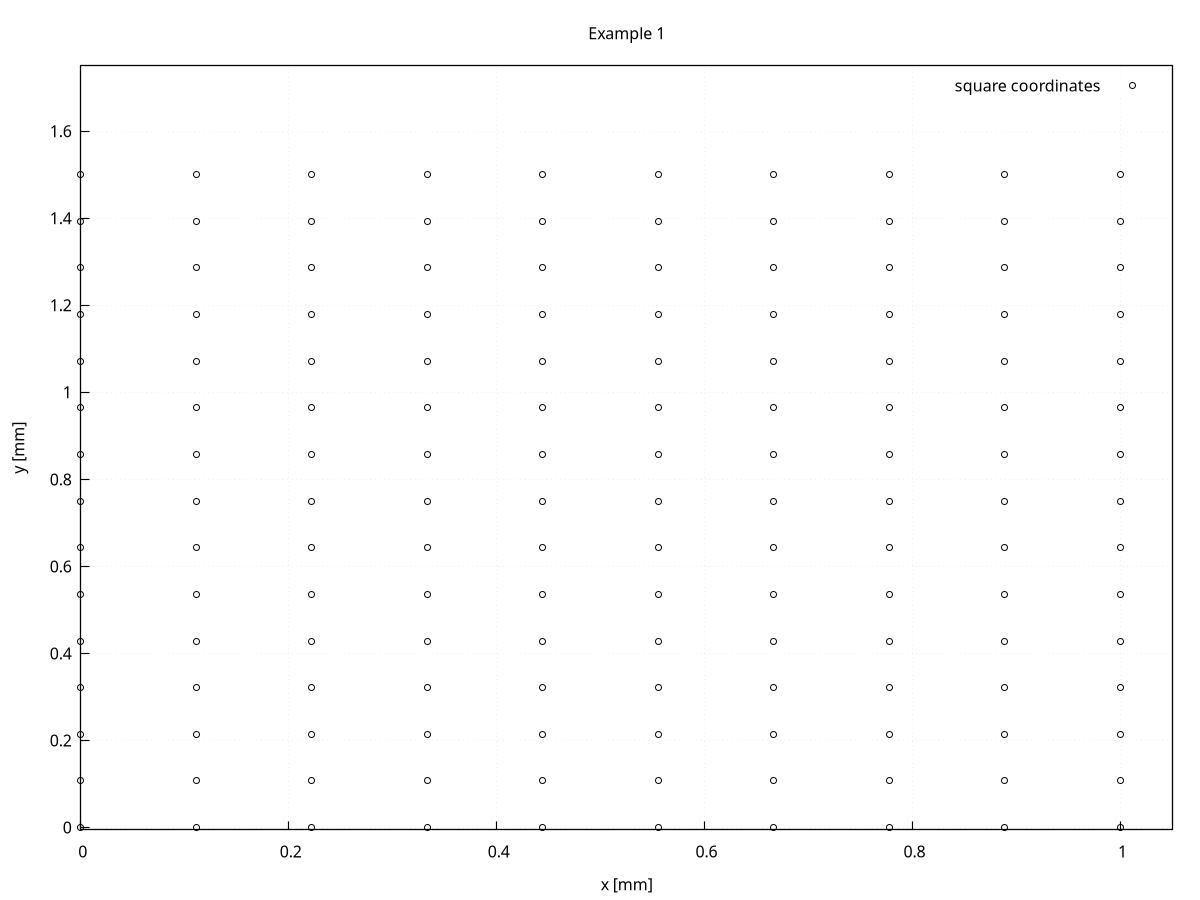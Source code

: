 # ogpf libray
# Rev. 0.22 of March 9th, 2018
# Licence: MIT

# gnuplot global setting
set term wxt size 640,480 enhanced font "verdana,10" title "ogpf libray: Rev. 0.22 of March 9th, 2018"

# ogpf extra configuration
# -------------------------------------------
# color definitions
set style line 1 lc rgb "#800000" lt 1 lw 2
set style line 2 lc rgb "#ff0000" lt 1 lw 2
set style line 3 lc rgb "#ff4500" lt 1 lw 2
set style line 4 lc rgb "#ffa500" lt 1 lw 2
set style line 5 lc rgb "#006400" lt 1 lw 2
set style line 6 lc rgb "#0000ff" lt 1 lw 2
set style line 7 lc rgb "#9400d3" lt 1 lw 2

# Axes
set border linewidth 1.15
set tics nomirror

# grid
# Add light grid to plot
set style line 102 lc rgb "#d6d7d9" lt 0 lw 1
set grid back ls 102

# plot style
set style data linespoints

# -------------------------------------------

 
# options
set style data linespoints
set xrange[0:1.05]
set yrange [-0.005:1.75]


 
# plot scale
 
# Annotation: title and labels
set title "Example 1"
set xlabel "x [mm]"
set ylabel "y [mm]"
 
# axes setting

plot "-" title "square coordinates" with points lt 6 lc rgb "#000000"
  0.000000000000000E+000  0.000000000000000E+000
  0.111111111938953       0.000000000000000E+000
  0.222222223877907       0.000000000000000E+000
  0.333333343267441       0.000000000000000E+000
  0.444444447755814       0.000000000000000E+000
  0.555555582046509       0.000000000000000E+000
  0.666666686534882       0.000000000000000E+000
  0.777777791023254       0.000000000000000E+000
  0.888888895511627       0.000000000000000E+000
   1.00000000000000       0.000000000000000E+000
  0.000000000000000E+000  0.107142861932516     
  0.111111111938953       0.107142861932516     
  0.222222223877907       0.107142861932516     
  0.333333343267441       0.107142861932516     
  0.444444447755814       0.107142861932516     
  0.555555582046509       0.107142861932516     
  0.666666686534882       0.107142861932516     
  0.777777791023254       0.107142861932516     
  0.888888895511627       0.107142861932516     
   1.00000000000000       0.107142861932516     
  0.000000000000000E+000  0.214285723865032     
  0.111111111938953       0.214285723865032     
  0.222222223877907       0.214285723865032     
  0.333333343267441       0.214285723865032     
  0.444444447755814       0.214285723865032     
  0.555555582046509       0.214285723865032     
  0.666666686534882       0.214285723865032     
  0.777777791023254       0.214285723865032     
  0.888888895511627       0.214285723865032     
   1.00000000000000       0.214285723865032     
  0.000000000000000E+000  0.321428574621677     
  0.111111111938953       0.321428574621677     
  0.222222223877907       0.321428574621677     
  0.333333343267441       0.321428574621677     
  0.444444447755814       0.321428574621677     
  0.555555582046509       0.321428574621677     
  0.666666686534882       0.321428574621677     
  0.777777791023254       0.321428574621677     
  0.888888895511627       0.321428574621677     
   1.00000000000000       0.321428574621677     
  0.000000000000000E+000  0.428571447730064     
  0.111111111938953       0.428571447730064     
  0.222222223877907       0.428571447730064     
  0.333333343267441       0.428571447730064     
  0.444444447755814       0.428571447730064     
  0.555555582046509       0.428571447730064     
  0.666666686534882       0.428571447730064     
  0.777777791023254       0.428571447730064     
  0.888888895511627       0.428571447730064     
   1.00000000000000       0.428571447730064     
  0.000000000000000E+000  0.535714298486710     
  0.111111111938953       0.535714298486710     
  0.222222223877907       0.535714298486710     
  0.333333343267441       0.535714298486710     
  0.444444447755814       0.535714298486710     
  0.555555582046509       0.535714298486710     
  0.666666686534882       0.535714298486710     
  0.777777791023254       0.535714298486710     
  0.888888895511627       0.535714298486710     
   1.00000000000000       0.535714298486710     
  0.000000000000000E+000  0.642857149243355     
  0.111111111938953       0.642857149243355     
  0.222222223877907       0.642857149243355     
  0.333333343267441       0.642857149243355     
  0.444444447755814       0.642857149243355     
  0.555555582046509       0.642857149243355     
  0.666666686534882       0.642857149243355     
  0.777777791023254       0.642857149243355     
  0.888888895511627       0.642857149243355     
   1.00000000000000       0.642857149243355     
  0.000000000000000E+000  0.750000000000000     
  0.111111111938953       0.750000000000000     
  0.222222223877907       0.750000000000000     
  0.333333343267441       0.750000000000000     
  0.444444447755814       0.750000000000000     
  0.555555582046509       0.750000000000000     
  0.666666686534882       0.750000000000000     
  0.777777791023254       0.750000000000000     
  0.888888895511627       0.750000000000000     
   1.00000000000000       0.750000000000000     
  0.000000000000000E+000  0.857142895460129     
  0.111111111938953       0.857142895460129     
  0.222222223877907       0.857142895460129     
  0.333333343267441       0.857142895460129     
  0.444444447755814       0.857142895460129     
  0.555555582046509       0.857142895460129     
  0.666666686534882       0.857142895460129     
  0.777777791023254       0.857142895460129     
  0.888888895511627       0.857142895460129     
   1.00000000000000       0.857142895460129     
  0.000000000000000E+000  0.964285701513290     
  0.111111111938953       0.964285701513290     
  0.222222223877907       0.964285701513290     
  0.333333343267441       0.964285701513290     
  0.444444447755814       0.964285701513290     
  0.555555582046509       0.964285701513290     
  0.666666686534882       0.964285701513290     
  0.777777791023254       0.964285701513290     
  0.888888895511627       0.964285701513290     
   1.00000000000000       0.964285701513290     
  0.000000000000000E+000   1.07142859697342     
  0.111111111938953        1.07142859697342     
  0.222222223877907        1.07142859697342     
  0.333333343267441        1.07142859697342     
  0.444444447755814        1.07142859697342     
  0.555555582046509        1.07142859697342     
  0.666666686534882        1.07142859697342     
  0.777777791023254        1.07142859697342     
  0.888888895511627        1.07142859697342     
   1.00000000000000        1.07142859697342     
  0.000000000000000E+000   1.17857140302658     
  0.111111111938953        1.17857140302658     
  0.222222223877907        1.17857140302658     
  0.333333343267441        1.17857140302658     
  0.444444447755814        1.17857140302658     
  0.555555582046509        1.17857140302658     
  0.666666686534882        1.17857140302658     
  0.777777791023254        1.17857140302658     
  0.888888895511627        1.17857140302658     
   1.00000000000000        1.17857140302658     
  0.000000000000000E+000   1.28571429848671     
  0.111111111938953        1.28571429848671     
  0.222222223877907        1.28571429848671     
  0.333333343267441        1.28571429848671     
  0.444444447755814        1.28571429848671     
  0.555555582046509        1.28571429848671     
  0.666666686534882        1.28571429848671     
  0.777777791023254        1.28571429848671     
  0.888888895511627        1.28571429848671     
   1.00000000000000        1.28571429848671     
  0.000000000000000E+000   1.39285710453987     
  0.111111111938953        1.39285710453987     
  0.222222223877907        1.39285710453987     
  0.333333343267441        1.39285710453987     
  0.444444447755814        1.39285710453987     
  0.555555582046509        1.39285710453987     
  0.666666686534882        1.39285710453987     
  0.777777791023254        1.39285710453987     
  0.888888895511627        1.39285710453987     
   1.00000000000000        1.39285710453987     
  0.000000000000000E+000   1.50000000000000     
  0.111111111938953        1.50000000000000     
  0.222222223877907        1.50000000000000     
  0.333333343267441        1.50000000000000     
  0.444444447755814        1.50000000000000     
  0.555555582046509        1.50000000000000     
  0.666666686534882        1.50000000000000     
  0.777777791023254        1.50000000000000     
  0.888888895511627        1.50000000000000     
   1.00000000000000        1.50000000000000     
e
